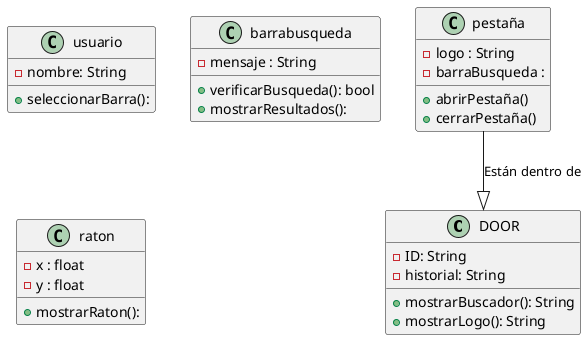@startuml
class DOOR{
    - ID: String
    - historial: String
    + mostrarBuscador(): String
    + mostrarLogo(): String
}
class pestaña{
    -logo : String
    -barraBusqueda :
    +abrirPestaña()
    +cerrarPestaña()
}
class usuario{
    - nombre: String
    + seleccionarBarra():
}
class barrabusqueda{
    - mensaje : String
    + verificarBusqueda(): bool
    + mostrarResultados():
}

class raton{
    -x : float
    -y : float
    +mostrarRaton():
}
pestaña --|> DOOR : Están dentro de

@enduml
